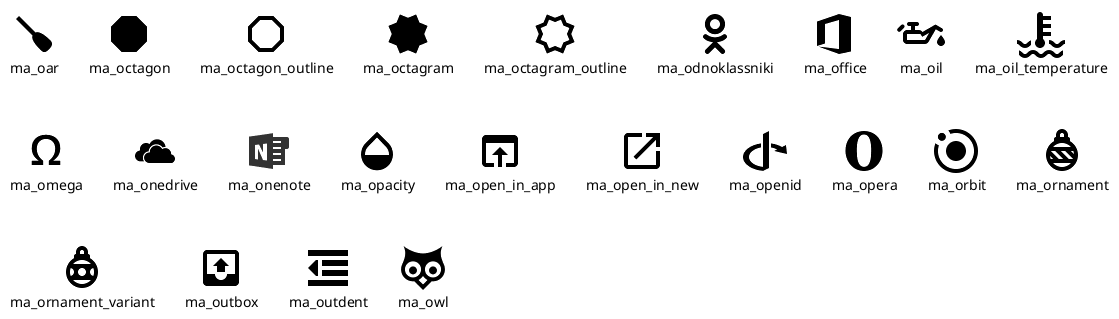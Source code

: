 @startuml
!include <material/oar>
!include <material/octagon>
!include <material/octagon_outline>
!include <material/octagram>
!include <material/octagram_outline>
!include <material/odnoklassniki>
!include <material/office>
!include <material/oil>
!include <material/oil_temperature>
!include <material/omega>
!include <material/onedrive>
!include <material/onenote>
!include <material/opacity>
!include <material/openid>
!include <material/open_in_app>
!include <material/open_in_new>
!include <material/opera>
!include <material/orbit>
!include <material/ornament>
!include <material/ornament_variant>
!include <material/outbox>
!include <material/outdent>
!include <material/owl>

listsprites
@enduml